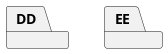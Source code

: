 {
  "sha1": "uqqvehf125ohx2c777zbndqpc8oxbm",
  "insertion": {
    "when": "2024-06-04T17:28:46.857Z",
    "user": "plantuml@gmail.com"
  }
}
@startuml
package DD
package EE
@enduml
